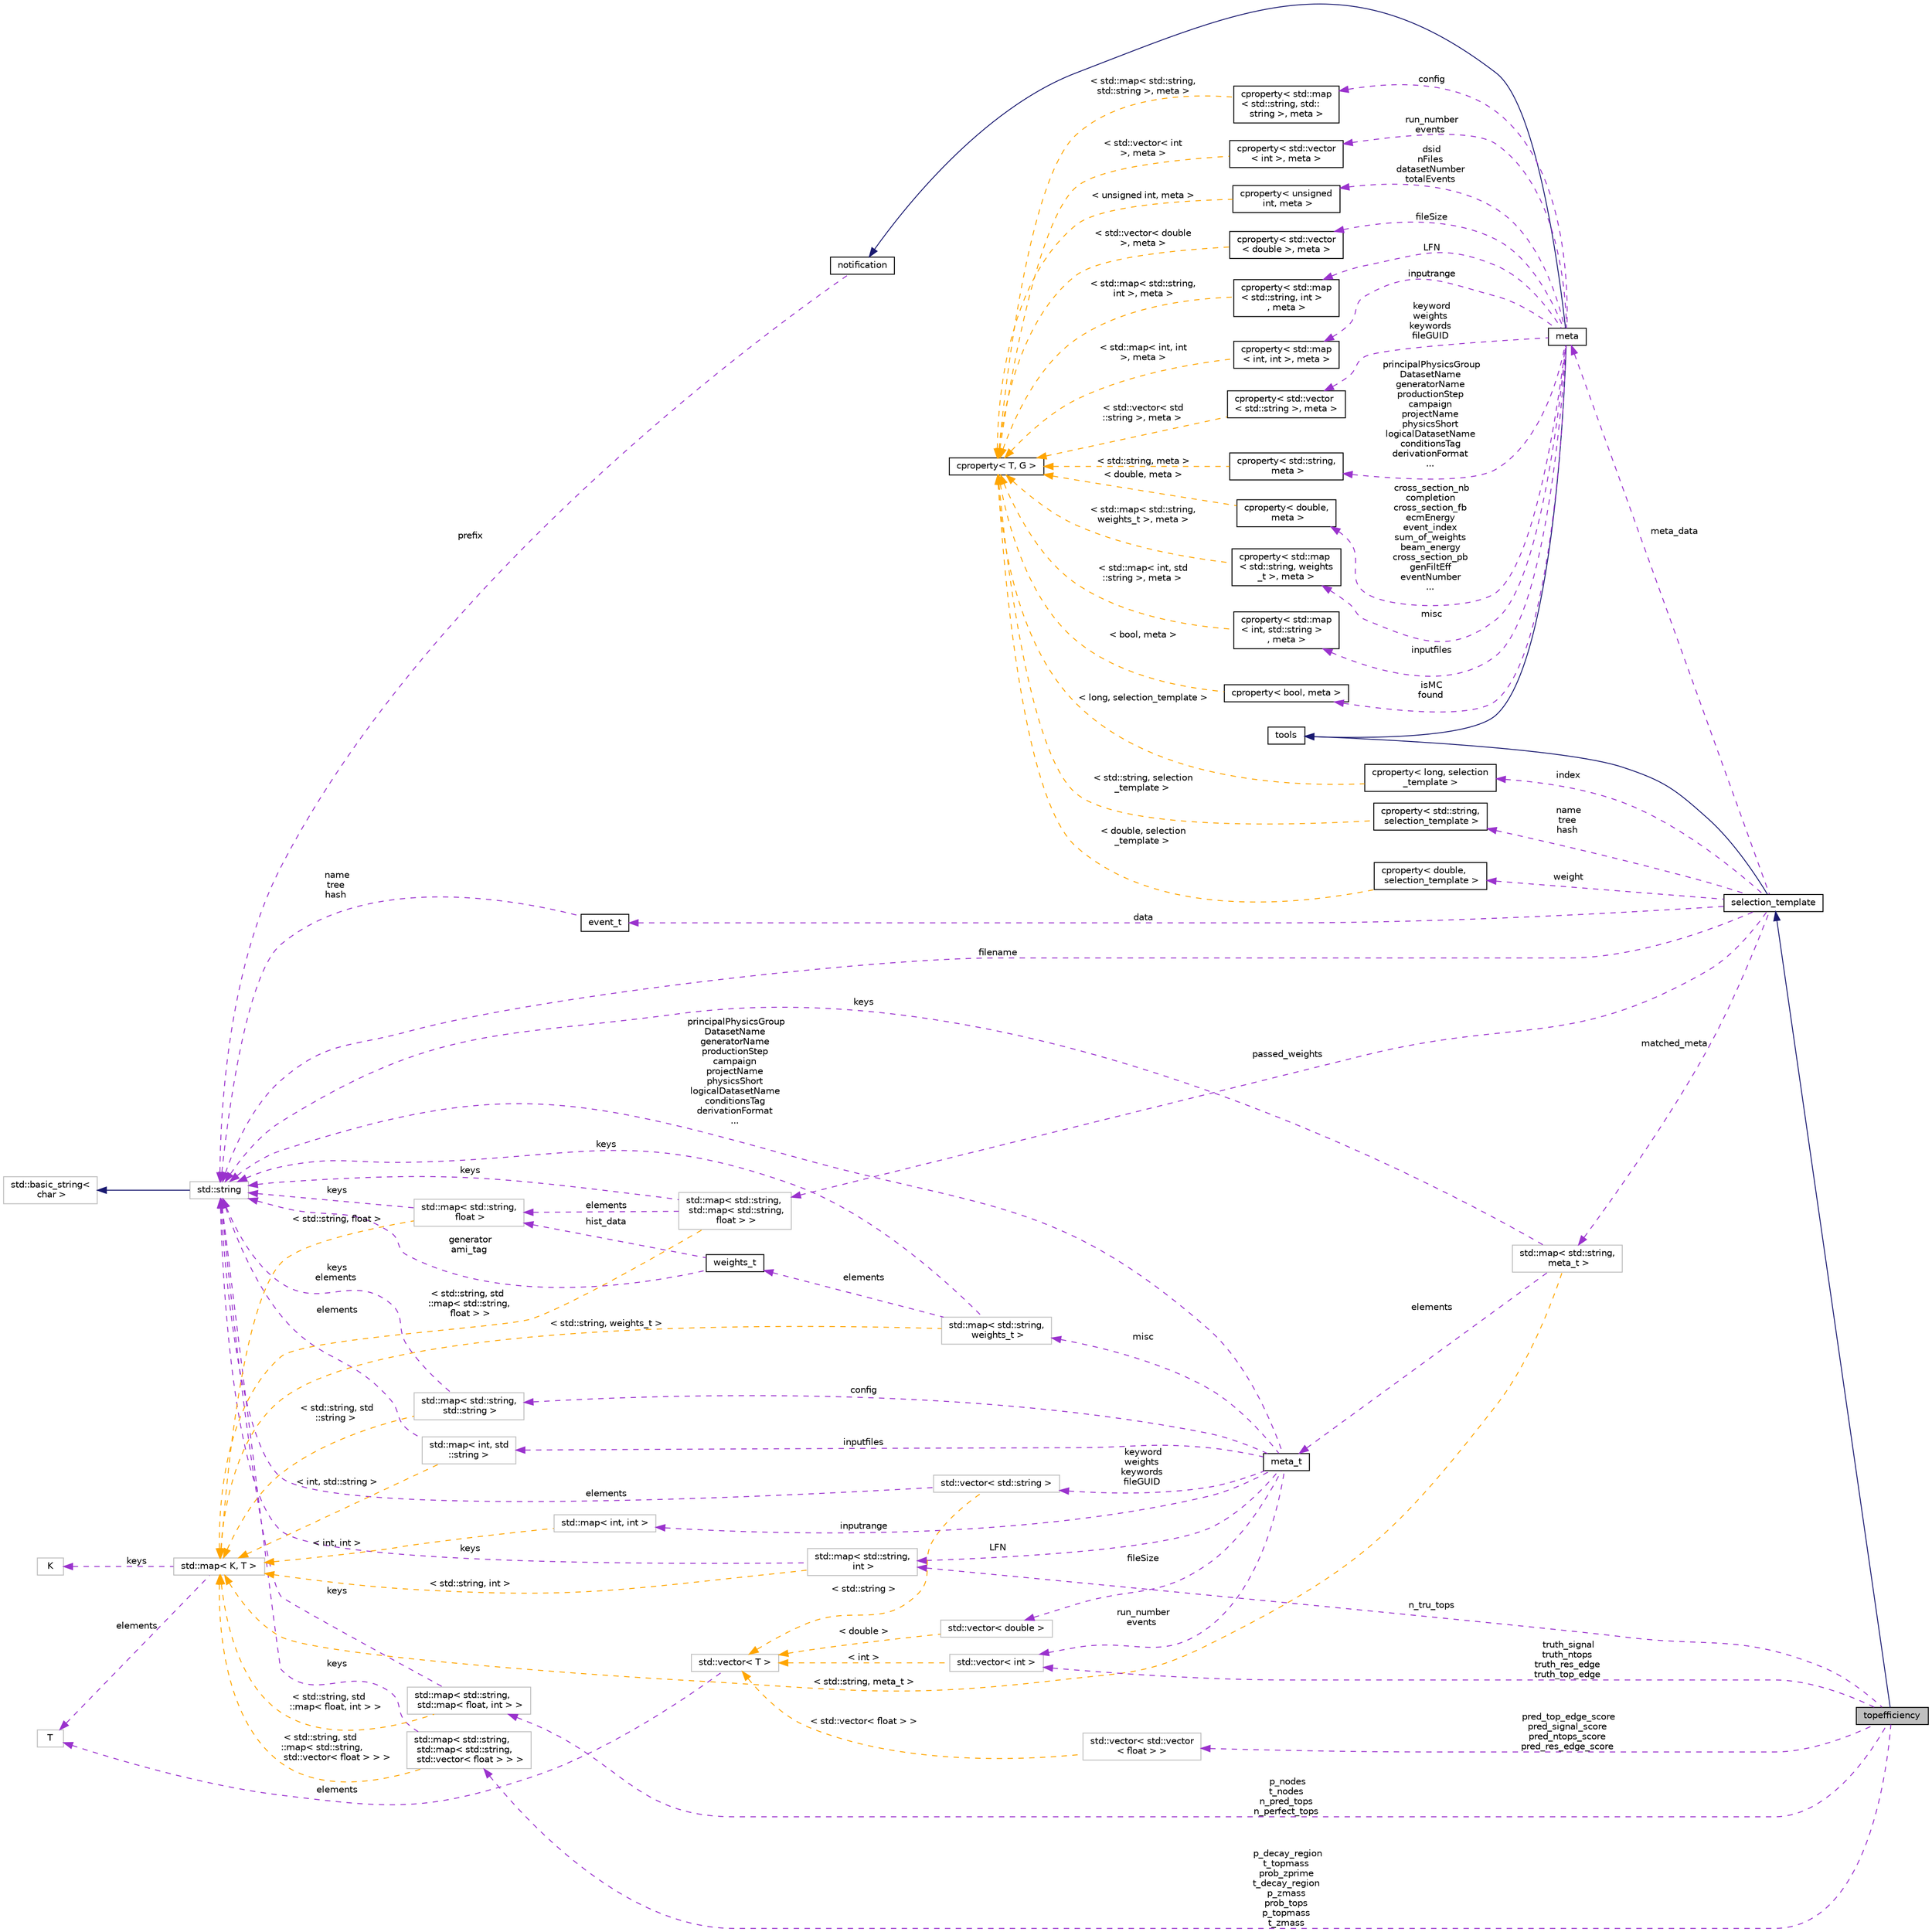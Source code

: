 digraph "topefficiency"
{
 // INTERACTIVE_SVG=YES
 // LATEX_PDF_SIZE
  edge [fontname="Helvetica",fontsize="10",labelfontname="Helvetica",labelfontsize="10"];
  node [fontname="Helvetica",fontsize="10",shape=record];
  rankdir="LR";
  Node1 [label="topefficiency",height=0.2,width=0.4,color="black", fillcolor="grey75", style="filled", fontcolor="black",tooltip=" "];
  Node2 -> Node1 [dir="back",color="midnightblue",fontsize="10",style="solid",fontname="Helvetica"];
  Node2 [label="selection_template",height=0.2,width=0.4,color="black", fillcolor="white", style="filled",URL="$classselection__template.html",tooltip=" "];
  Node3 -> Node2 [dir="back",color="midnightblue",fontsize="10",style="solid",fontname="Helvetica"];
  Node3 [label="tools",height=0.2,width=0.4,color="black", fillcolor="white", style="filled",URL="$classtools.html",tooltip="Provides a wide range of utility functions used throughout the framework."];
  Node4 -> Node2 [dir="back",color="darkorchid3",fontsize="10",style="dashed",label=" data" ,fontname="Helvetica"];
  Node4 [label="event_t",height=0.2,width=0.4,color="black", fillcolor="white", style="filled",URL="$structevent__t.html",tooltip=" "];
  Node5 -> Node4 [dir="back",color="darkorchid3",fontsize="10",style="dashed",label=" name\ntree\nhash" ,fontname="Helvetica"];
  Node5 [label="std::string",height=0.2,width=0.4,color="grey75", fillcolor="white", style="filled",tooltip="STL class."];
  Node6 -> Node5 [dir="back",color="midnightblue",fontsize="10",style="solid",fontname="Helvetica"];
  Node6 [label="std::basic_string\<\l char \>",height=0.2,width=0.4,color="grey75", fillcolor="white", style="filled",tooltip="STL class."];
  Node7 -> Node2 [dir="back",color="darkorchid3",fontsize="10",style="dashed",label=" meta_data" ,fontname="Helvetica"];
  Node7 [label="meta",height=0.2,width=0.4,color="black", fillcolor="white", style="filled",URL="$classmeta.html",tooltip="Provides properties and methods for metadata management."];
  Node3 -> Node7 [dir="back",color="midnightblue",fontsize="10",style="solid",fontname="Helvetica"];
  Node8 -> Node7 [dir="back",color="midnightblue",fontsize="10",style="solid",fontname="Helvetica"];
  Node8 [label="notification",height=0.2,width=0.4,color="black", fillcolor="white", style="filled",URL="$classnotification.html",tooltip="Provides logging and messaging functionality with various severity levels."];
  Node5 -> Node8 [dir="back",color="darkorchid3",fontsize="10",style="dashed",label=" prefix" ,fontname="Helvetica"];
  Node9 -> Node7 [dir="back",color="darkorchid3",fontsize="10",style="dashed",label=" config" ,fontname="Helvetica"];
  Node9 [label="cproperty\< std::map\l\< std::string, std::\lstring \>, meta \>",height=0.2,width=0.4,color="black", fillcolor="white", style="filled",URL="$classcproperty.html",tooltip=" "];
  Node10 -> Node9 [dir="back",color="orange",fontsize="10",style="dashed",label=" \< std::map\< std::string,\l std::string \>, meta \>" ,fontname="Helvetica"];
  Node10 [label="cproperty\< T, G \>",height=0.2,width=0.4,color="black", fillcolor="white", style="filled",URL="$classcproperty.html",tooltip=" "];
  Node11 -> Node7 [dir="back",color="darkorchid3",fontsize="10",style="dashed",label=" run_number\nevents" ,fontname="Helvetica"];
  Node11 [label="cproperty\< std::vector\l\< int \>, meta \>",height=0.2,width=0.4,color="black", fillcolor="white", style="filled",URL="$classcproperty.html",tooltip=" "];
  Node10 -> Node11 [dir="back",color="orange",fontsize="10",style="dashed",label=" \< std::vector\< int\l \>, meta \>" ,fontname="Helvetica"];
  Node12 -> Node7 [dir="back",color="darkorchid3",fontsize="10",style="dashed",label=" dsid\nnFiles\ndatasetNumber\ntotalEvents" ,fontname="Helvetica"];
  Node12 [label="cproperty\< unsigned\l int, meta \>",height=0.2,width=0.4,color="black", fillcolor="white", style="filled",URL="$classcproperty.html",tooltip=" "];
  Node10 -> Node12 [dir="back",color="orange",fontsize="10",style="dashed",label=" \< unsigned int, meta \>" ,fontname="Helvetica"];
  Node13 -> Node7 [dir="back",color="darkorchid3",fontsize="10",style="dashed",label=" fileSize" ,fontname="Helvetica"];
  Node13 [label="cproperty\< std::vector\l\< double \>, meta \>",height=0.2,width=0.4,color="black", fillcolor="white", style="filled",URL="$classcproperty.html",tooltip=" "];
  Node10 -> Node13 [dir="back",color="orange",fontsize="10",style="dashed",label=" \< std::vector\< double\l \>, meta \>" ,fontname="Helvetica"];
  Node14 -> Node7 [dir="back",color="darkorchid3",fontsize="10",style="dashed",label=" LFN" ,fontname="Helvetica"];
  Node14 [label="cproperty\< std::map\l\< std::string, int \>\l, meta \>",height=0.2,width=0.4,color="black", fillcolor="white", style="filled",URL="$classcproperty.html",tooltip=" "];
  Node10 -> Node14 [dir="back",color="orange",fontsize="10",style="dashed",label=" \< std::map\< std::string,\l int \>, meta \>" ,fontname="Helvetica"];
  Node15 -> Node7 [dir="back",color="darkorchid3",fontsize="10",style="dashed",label=" inputrange" ,fontname="Helvetica"];
  Node15 [label="cproperty\< std::map\l\< int, int \>, meta \>",height=0.2,width=0.4,color="black", fillcolor="white", style="filled",URL="$classcproperty.html",tooltip=" "];
  Node10 -> Node15 [dir="back",color="orange",fontsize="10",style="dashed",label=" \< std::map\< int, int\l \>, meta \>" ,fontname="Helvetica"];
  Node16 -> Node7 [dir="back",color="darkorchid3",fontsize="10",style="dashed",label=" keyword\nweights\nkeywords\nfileGUID" ,fontname="Helvetica"];
  Node16 [label="cproperty\< std::vector\l\< std::string \>, meta \>",height=0.2,width=0.4,color="black", fillcolor="white", style="filled",URL="$classcproperty.html",tooltip=" "];
  Node10 -> Node16 [dir="back",color="orange",fontsize="10",style="dashed",label=" \< std::vector\< std\l::string \>, meta \>" ,fontname="Helvetica"];
  Node17 -> Node7 [dir="back",color="darkorchid3",fontsize="10",style="dashed",label=" principalPhysicsGroup\nDatasetName\ngeneratorName\nproductionStep\ncampaign\nprojectName\nphysicsShort\nlogicalDatasetName\nconditionsTag\nderivationFormat\n..." ,fontname="Helvetica"];
  Node17 [label="cproperty\< std::string,\l meta \>",height=0.2,width=0.4,color="black", fillcolor="white", style="filled",URL="$classcproperty.html",tooltip=" "];
  Node10 -> Node17 [dir="back",color="orange",fontsize="10",style="dashed",label=" \< std::string, meta \>" ,fontname="Helvetica"];
  Node18 -> Node7 [dir="back",color="darkorchid3",fontsize="10",style="dashed",label=" cross_section_nb\ncompletion\ncross_section_fb\necmEnergy\nevent_index\nsum_of_weights\nbeam_energy\ncross_section_pb\ngenFiltEff\neventNumber\n..." ,fontname="Helvetica"];
  Node18 [label="cproperty\< double,\l meta \>",height=0.2,width=0.4,color="black", fillcolor="white", style="filled",URL="$classcproperty.html",tooltip=" "];
  Node10 -> Node18 [dir="back",color="orange",fontsize="10",style="dashed",label=" \< double, meta \>" ,fontname="Helvetica"];
  Node19 -> Node7 [dir="back",color="darkorchid3",fontsize="10",style="dashed",label=" misc" ,fontname="Helvetica"];
  Node19 [label="cproperty\< std::map\l\< std::string, weights\l_t \>, meta \>",height=0.2,width=0.4,color="black", fillcolor="white", style="filled",URL="$classcproperty.html",tooltip=" "];
  Node10 -> Node19 [dir="back",color="orange",fontsize="10",style="dashed",label=" \< std::map\< std::string,\l weights_t \>, meta \>" ,fontname="Helvetica"];
  Node20 -> Node7 [dir="back",color="darkorchid3",fontsize="10",style="dashed",label=" inputfiles" ,fontname="Helvetica"];
  Node20 [label="cproperty\< std::map\l\< int, std::string \>\l, meta \>",height=0.2,width=0.4,color="black", fillcolor="white", style="filled",URL="$classcproperty.html",tooltip=" "];
  Node10 -> Node20 [dir="back",color="orange",fontsize="10",style="dashed",label=" \< std::map\< int, std\l::string \>, meta \>" ,fontname="Helvetica"];
  Node21 -> Node7 [dir="back",color="darkorchid3",fontsize="10",style="dashed",label=" isMC\nfound" ,fontname="Helvetica"];
  Node21 [label="cproperty\< bool, meta \>",height=0.2,width=0.4,color="black", fillcolor="white", style="filled",URL="$classcproperty.html",tooltip=" "];
  Node10 -> Node21 [dir="back",color="orange",fontsize="10",style="dashed",label=" \< bool, meta \>" ,fontname="Helvetica"];
  Node5 -> Node2 [dir="back",color="darkorchid3",fontsize="10",style="dashed",label=" filename" ,fontname="Helvetica"];
  Node22 -> Node2 [dir="back",color="darkorchid3",fontsize="10",style="dashed",label=" matched_meta" ,fontname="Helvetica"];
  Node22 [label="std::map\< std::string,\l meta_t \>",height=0.2,width=0.4,color="grey75", fillcolor="white", style="filled",tooltip=" "];
  Node5 -> Node22 [dir="back",color="darkorchid3",fontsize="10",style="dashed",label=" keys" ,fontname="Helvetica"];
  Node23 -> Node22 [dir="back",color="darkorchid3",fontsize="10",style="dashed",label=" elements" ,fontname="Helvetica"];
  Node23 [label="meta_t",height=0.2,width=0.4,color="black", fillcolor="white", style="filled",URL="$structmeta__t.html",tooltip="Main structure for storing metadata about physics datasets."];
  Node24 -> Node23 [dir="back",color="darkorchid3",fontsize="10",style="dashed",label=" LFN" ,fontname="Helvetica"];
  Node24 [label="std::map\< std::string,\l int \>",height=0.2,width=0.4,color="grey75", fillcolor="white", style="filled",tooltip=" "];
  Node5 -> Node24 [dir="back",color="darkorchid3",fontsize="10",style="dashed",label=" keys" ,fontname="Helvetica"];
  Node25 -> Node24 [dir="back",color="orange",fontsize="10",style="dashed",label=" \< std::string, int \>" ,fontname="Helvetica"];
  Node25 [label="std::map\< K, T \>",height=0.2,width=0.4,color="grey75", fillcolor="white", style="filled",tooltip="STL class."];
  Node26 -> Node25 [dir="back",color="darkorchid3",fontsize="10",style="dashed",label=" keys" ,fontname="Helvetica"];
  Node26 [label="K",height=0.2,width=0.4,color="grey75", fillcolor="white", style="filled",tooltip=" "];
  Node27 -> Node25 [dir="back",color="darkorchid3",fontsize="10",style="dashed",label=" elements" ,fontname="Helvetica"];
  Node27 [label="T",height=0.2,width=0.4,color="grey75", fillcolor="white", style="filled",tooltip=" "];
  Node28 -> Node23 [dir="back",color="darkorchid3",fontsize="10",style="dashed",label=" misc" ,fontname="Helvetica"];
  Node28 [label="std::map\< std::string,\l weights_t \>",height=0.2,width=0.4,color="grey75", fillcolor="white", style="filled",tooltip=" "];
  Node29 -> Node28 [dir="back",color="darkorchid3",fontsize="10",style="dashed",label=" elements" ,fontname="Helvetica"];
  Node29 [label="weights_t",height=0.2,width=0.4,color="black", fillcolor="white", style="filled",URL="$structweights__t.html",tooltip="Structure to hold weight-related information for events."];
  Node30 -> Node29 [dir="back",color="darkorchid3",fontsize="10",style="dashed",label=" hist_data" ,fontname="Helvetica"];
  Node30 [label="std::map\< std::string,\l float \>",height=0.2,width=0.4,color="grey75", fillcolor="white", style="filled",tooltip=" "];
  Node5 -> Node30 [dir="back",color="darkorchid3",fontsize="10",style="dashed",label=" keys" ,fontname="Helvetica"];
  Node25 -> Node30 [dir="back",color="orange",fontsize="10",style="dashed",label=" \< std::string, float \>" ,fontname="Helvetica"];
  Node5 -> Node29 [dir="back",color="darkorchid3",fontsize="10",style="dashed",label=" generator\nami_tag" ,fontname="Helvetica"];
  Node5 -> Node28 [dir="back",color="darkorchid3",fontsize="10",style="dashed",label=" keys" ,fontname="Helvetica"];
  Node25 -> Node28 [dir="back",color="orange",fontsize="10",style="dashed",label=" \< std::string, weights_t \>" ,fontname="Helvetica"];
  Node31 -> Node23 [dir="back",color="darkorchid3",fontsize="10",style="dashed",label=" inputrange" ,fontname="Helvetica"];
  Node31 [label="std::map\< int, int \>",height=0.2,width=0.4,color="grey75", fillcolor="white", style="filled",tooltip=" "];
  Node25 -> Node31 [dir="back",color="orange",fontsize="10",style="dashed",label=" \< int, int \>" ,fontname="Helvetica"];
  Node32 -> Node23 [dir="back",color="darkorchid3",fontsize="10",style="dashed",label=" config" ,fontname="Helvetica"];
  Node32 [label="std::map\< std::string,\l std::string \>",height=0.2,width=0.4,color="grey75", fillcolor="white", style="filled",tooltip=" "];
  Node5 -> Node32 [dir="back",color="darkorchid3",fontsize="10",style="dashed",label=" keys\nelements" ,fontname="Helvetica"];
  Node25 -> Node32 [dir="back",color="orange",fontsize="10",style="dashed",label=" \< std::string, std\l::string \>" ,fontname="Helvetica"];
  Node5 -> Node23 [dir="back",color="darkorchid3",fontsize="10",style="dashed",label=" principalPhysicsGroup\nDatasetName\ngeneratorName\nproductionStep\ncampaign\nprojectName\nphysicsShort\nlogicalDatasetName\nconditionsTag\nderivationFormat\n..." ,fontname="Helvetica"];
  Node33 -> Node23 [dir="back",color="darkorchid3",fontsize="10",style="dashed",label=" run_number\nevents" ,fontname="Helvetica"];
  Node33 [label="std::vector\< int \>",height=0.2,width=0.4,color="grey75", fillcolor="white", style="filled",tooltip=" "];
  Node34 -> Node33 [dir="back",color="orange",fontsize="10",style="dashed",label=" \< int \>" ,fontname="Helvetica"];
  Node34 [label="std::vector\< T \>",height=0.2,width=0.4,color="grey75", fillcolor="white", style="filled",tooltip="STL class."];
  Node27 -> Node34 [dir="back",color="darkorchid3",fontsize="10",style="dashed",label=" elements" ,fontname="Helvetica"];
  Node35 -> Node23 [dir="back",color="darkorchid3",fontsize="10",style="dashed",label=" inputfiles" ,fontname="Helvetica"];
  Node35 [label="std::map\< int, std\l::string \>",height=0.2,width=0.4,color="grey75", fillcolor="white", style="filled",tooltip=" "];
  Node5 -> Node35 [dir="back",color="darkorchid3",fontsize="10",style="dashed",label=" elements" ,fontname="Helvetica"];
  Node25 -> Node35 [dir="back",color="orange",fontsize="10",style="dashed",label=" \< int, std::string \>" ,fontname="Helvetica"];
  Node36 -> Node23 [dir="back",color="darkorchid3",fontsize="10",style="dashed",label=" keyword\nweights\nkeywords\nfileGUID" ,fontname="Helvetica"];
  Node36 [label="std::vector\< std::string \>",height=0.2,width=0.4,color="grey75", fillcolor="white", style="filled",tooltip=" "];
  Node5 -> Node36 [dir="back",color="darkorchid3",fontsize="10",style="dashed",label=" elements" ,fontname="Helvetica"];
  Node34 -> Node36 [dir="back",color="orange",fontsize="10",style="dashed",label=" \< std::string \>" ,fontname="Helvetica"];
  Node37 -> Node23 [dir="back",color="darkorchid3",fontsize="10",style="dashed",label=" fileSize" ,fontname="Helvetica"];
  Node37 [label="std::vector\< double \>",height=0.2,width=0.4,color="grey75", fillcolor="white", style="filled",tooltip=" "];
  Node34 -> Node37 [dir="back",color="orange",fontsize="10",style="dashed",label=" \< double \>" ,fontname="Helvetica"];
  Node25 -> Node22 [dir="back",color="orange",fontsize="10",style="dashed",label=" \< std::string, meta_t \>" ,fontname="Helvetica"];
  Node38 -> Node2 [dir="back",color="darkorchid3",fontsize="10",style="dashed",label=" passed_weights" ,fontname="Helvetica"];
  Node38 [label="std::map\< std::string,\l std::map\< std::string,\l float \> \>",height=0.2,width=0.4,color="grey75", fillcolor="white", style="filled",tooltip=" "];
  Node30 -> Node38 [dir="back",color="darkorchid3",fontsize="10",style="dashed",label=" elements" ,fontname="Helvetica"];
  Node5 -> Node38 [dir="back",color="darkorchid3",fontsize="10",style="dashed",label=" keys" ,fontname="Helvetica"];
  Node25 -> Node38 [dir="back",color="orange",fontsize="10",style="dashed",label=" \< std::string, std\l::map\< std::string,\l float \> \>" ,fontname="Helvetica"];
  Node39 -> Node2 [dir="back",color="darkorchid3",fontsize="10",style="dashed",label=" index" ,fontname="Helvetica"];
  Node39 [label="cproperty\< long, selection\l_template \>",height=0.2,width=0.4,color="black", fillcolor="white", style="filled",URL="$classcproperty.html",tooltip=" "];
  Node10 -> Node39 [dir="back",color="orange",fontsize="10",style="dashed",label=" \< long, selection_template \>" ,fontname="Helvetica"];
  Node40 -> Node2 [dir="back",color="darkorchid3",fontsize="10",style="dashed",label=" name\ntree\nhash" ,fontname="Helvetica"];
  Node40 [label="cproperty\< std::string,\l selection_template \>",height=0.2,width=0.4,color="black", fillcolor="white", style="filled",URL="$classcproperty.html",tooltip=" "];
  Node10 -> Node40 [dir="back",color="orange",fontsize="10",style="dashed",label=" \< std::string, selection\l_template \>" ,fontname="Helvetica"];
  Node41 -> Node2 [dir="back",color="darkorchid3",fontsize="10",style="dashed",label=" weight" ,fontname="Helvetica"];
  Node41 [label="cproperty\< double,\l selection_template \>",height=0.2,width=0.4,color="black", fillcolor="white", style="filled",URL="$classcproperty.html",tooltip=" "];
  Node10 -> Node41 [dir="back",color="orange",fontsize="10",style="dashed",label=" \< double, selection\l_template \>" ,fontname="Helvetica"];
  Node24 -> Node1 [dir="back",color="darkorchid3",fontsize="10",style="dashed",label=" n_tru_tops" ,fontname="Helvetica"];
  Node42 -> Node1 [dir="back",color="darkorchid3",fontsize="10",style="dashed",label=" pred_top_edge_score\npred_signal_score\npred_ntops_score\npred_res_edge_score" ,fontname="Helvetica"];
  Node42 [label="std::vector\< std::vector\l\< float \> \>",height=0.2,width=0.4,color="grey75", fillcolor="white", style="filled",tooltip=" "];
  Node34 -> Node42 [dir="back",color="orange",fontsize="10",style="dashed",label=" \< std::vector\< float \> \>" ,fontname="Helvetica"];
  Node43 -> Node1 [dir="back",color="darkorchid3",fontsize="10",style="dashed",label=" p_decay_region\nt_topmass\nprob_zprime\nt_decay_region\np_zmass\nprob_tops\np_topmass\nt_zmass" ,fontname="Helvetica"];
  Node43 [label="std::map\< std::string,\l std::map\< std::string,\l std::vector\< float \> \> \>",height=0.2,width=0.4,color="grey75", fillcolor="white", style="filled",tooltip=" "];
  Node5 -> Node43 [dir="back",color="darkorchid3",fontsize="10",style="dashed",label=" keys" ,fontname="Helvetica"];
  Node25 -> Node43 [dir="back",color="orange",fontsize="10",style="dashed",label=" \< std::string, std\l::map\< std::string,\l std::vector\< float \> \> \>" ,fontname="Helvetica"];
  Node33 -> Node1 [dir="back",color="darkorchid3",fontsize="10",style="dashed",label=" truth_signal\ntruth_ntops\ntruth_res_edge\ntruth_top_edge" ,fontname="Helvetica"];
  Node44 -> Node1 [dir="back",color="darkorchid3",fontsize="10",style="dashed",label=" p_nodes\nt_nodes\nn_pred_tops\nn_perfect_tops" ,fontname="Helvetica"];
  Node44 [label="std::map\< std::string,\l std::map\< float, int \> \>",height=0.2,width=0.4,color="grey75", fillcolor="white", style="filled",tooltip=" "];
  Node5 -> Node44 [dir="back",color="darkorchid3",fontsize="10",style="dashed",label=" keys" ,fontname="Helvetica"];
  Node25 -> Node44 [dir="back",color="orange",fontsize="10",style="dashed",label=" \< std::string, std\l::map\< float, int \> \>" ,fontname="Helvetica"];
}
